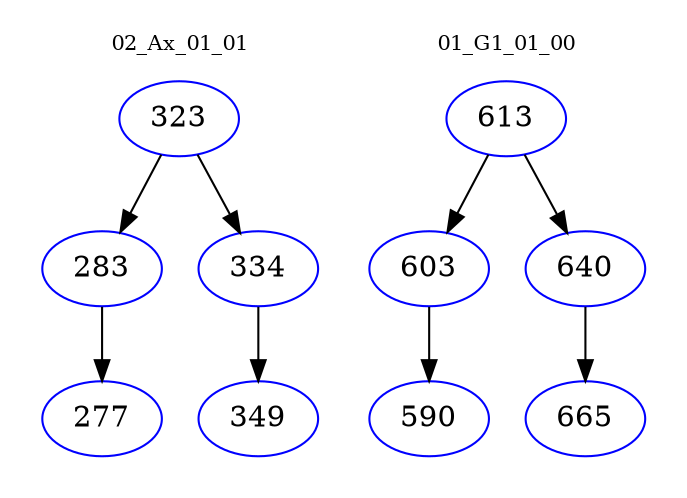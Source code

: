 digraph{
subgraph cluster_0 {
color = white
label = "02_Ax_01_01";
fontsize=10;
T0_323 [label="323", color="blue"]
T0_323 -> T0_283 [color="black"]
T0_283 [label="283", color="blue"]
T0_283 -> T0_277 [color="black"]
T0_277 [label="277", color="blue"]
T0_323 -> T0_334 [color="black"]
T0_334 [label="334", color="blue"]
T0_334 -> T0_349 [color="black"]
T0_349 [label="349", color="blue"]
}
subgraph cluster_1 {
color = white
label = "01_G1_01_00";
fontsize=10;
T1_613 [label="613", color="blue"]
T1_613 -> T1_603 [color="black"]
T1_603 [label="603", color="blue"]
T1_603 -> T1_590 [color="black"]
T1_590 [label="590", color="blue"]
T1_613 -> T1_640 [color="black"]
T1_640 [label="640", color="blue"]
T1_640 -> T1_665 [color="black"]
T1_665 [label="665", color="blue"]
}
}
